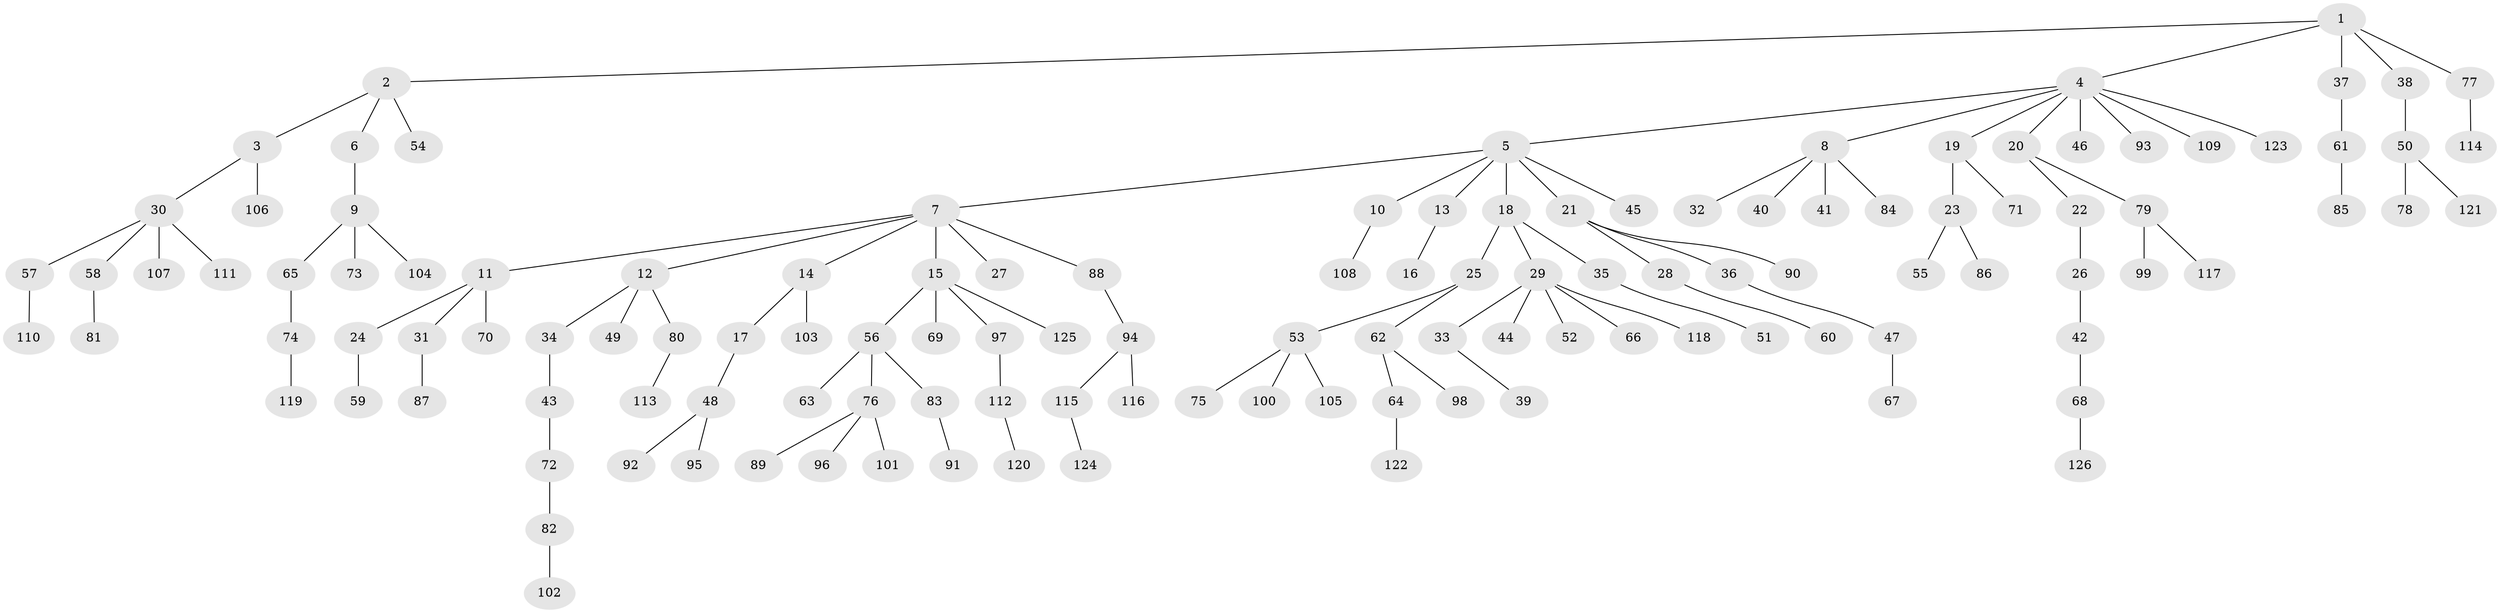 // Generated by graph-tools (version 1.1) at 2025/50/03/09/25 03:50:21]
// undirected, 126 vertices, 125 edges
graph export_dot {
graph [start="1"]
  node [color=gray90,style=filled];
  1;
  2;
  3;
  4;
  5;
  6;
  7;
  8;
  9;
  10;
  11;
  12;
  13;
  14;
  15;
  16;
  17;
  18;
  19;
  20;
  21;
  22;
  23;
  24;
  25;
  26;
  27;
  28;
  29;
  30;
  31;
  32;
  33;
  34;
  35;
  36;
  37;
  38;
  39;
  40;
  41;
  42;
  43;
  44;
  45;
  46;
  47;
  48;
  49;
  50;
  51;
  52;
  53;
  54;
  55;
  56;
  57;
  58;
  59;
  60;
  61;
  62;
  63;
  64;
  65;
  66;
  67;
  68;
  69;
  70;
  71;
  72;
  73;
  74;
  75;
  76;
  77;
  78;
  79;
  80;
  81;
  82;
  83;
  84;
  85;
  86;
  87;
  88;
  89;
  90;
  91;
  92;
  93;
  94;
  95;
  96;
  97;
  98;
  99;
  100;
  101;
  102;
  103;
  104;
  105;
  106;
  107;
  108;
  109;
  110;
  111;
  112;
  113;
  114;
  115;
  116;
  117;
  118;
  119;
  120;
  121;
  122;
  123;
  124;
  125;
  126;
  1 -- 2;
  1 -- 4;
  1 -- 37;
  1 -- 38;
  1 -- 77;
  2 -- 3;
  2 -- 6;
  2 -- 54;
  3 -- 30;
  3 -- 106;
  4 -- 5;
  4 -- 8;
  4 -- 19;
  4 -- 20;
  4 -- 46;
  4 -- 93;
  4 -- 109;
  4 -- 123;
  5 -- 7;
  5 -- 10;
  5 -- 13;
  5 -- 18;
  5 -- 21;
  5 -- 45;
  6 -- 9;
  7 -- 11;
  7 -- 12;
  7 -- 14;
  7 -- 15;
  7 -- 27;
  7 -- 88;
  8 -- 32;
  8 -- 40;
  8 -- 41;
  8 -- 84;
  9 -- 65;
  9 -- 73;
  9 -- 104;
  10 -- 108;
  11 -- 24;
  11 -- 31;
  11 -- 70;
  12 -- 34;
  12 -- 49;
  12 -- 80;
  13 -- 16;
  14 -- 17;
  14 -- 103;
  15 -- 56;
  15 -- 69;
  15 -- 97;
  15 -- 125;
  17 -- 48;
  18 -- 25;
  18 -- 29;
  18 -- 35;
  19 -- 23;
  19 -- 71;
  20 -- 22;
  20 -- 79;
  21 -- 28;
  21 -- 36;
  21 -- 90;
  22 -- 26;
  23 -- 55;
  23 -- 86;
  24 -- 59;
  25 -- 53;
  25 -- 62;
  26 -- 42;
  28 -- 60;
  29 -- 33;
  29 -- 44;
  29 -- 52;
  29 -- 66;
  29 -- 118;
  30 -- 57;
  30 -- 58;
  30 -- 107;
  30 -- 111;
  31 -- 87;
  33 -- 39;
  34 -- 43;
  35 -- 51;
  36 -- 47;
  37 -- 61;
  38 -- 50;
  42 -- 68;
  43 -- 72;
  47 -- 67;
  48 -- 92;
  48 -- 95;
  50 -- 78;
  50 -- 121;
  53 -- 75;
  53 -- 100;
  53 -- 105;
  56 -- 63;
  56 -- 76;
  56 -- 83;
  57 -- 110;
  58 -- 81;
  61 -- 85;
  62 -- 64;
  62 -- 98;
  64 -- 122;
  65 -- 74;
  68 -- 126;
  72 -- 82;
  74 -- 119;
  76 -- 89;
  76 -- 96;
  76 -- 101;
  77 -- 114;
  79 -- 99;
  79 -- 117;
  80 -- 113;
  82 -- 102;
  83 -- 91;
  88 -- 94;
  94 -- 115;
  94 -- 116;
  97 -- 112;
  112 -- 120;
  115 -- 124;
}
